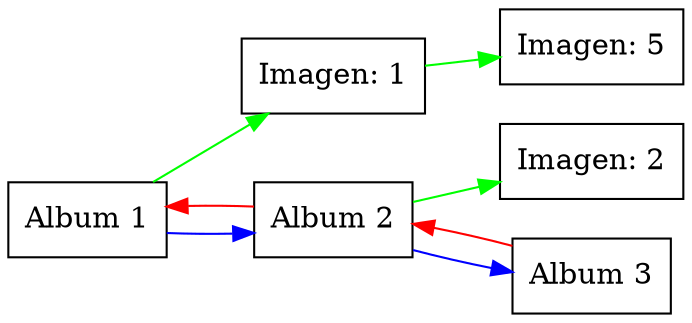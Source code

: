  digraph albums {
     rankdir=LR;
     node [shape=record];
 "Node           1 " [label="Album 1"];
 "Node           1 Img           1 " [label=" Imagen:            1 "];
 "Node           1 " -> "Node           1 Img           1 " [color=green];
 "Node           1 Img           1 " -> "Node           1 Img           2 " [color=green];
 "Node           1 Img           2 " [label=" Imagen:            5 "];
     "Node           1 " -> "Node           2 " [color=blue];
     "Node           2 " -> "Node           1 " [color=red];
 "Node           2 " [label="Album 2"];
 "Node           2 Img           1 " [label=" Imagen:            2 "];
 "Node           2 " -> "Node           2 Img           1 " [color=green];
     "Node           2 " -> "Node           3 " [color=blue];
     "Node           3 " -> "Node           2 " [color=red];
 "Node           3 " [label="Album 3"];
 }
